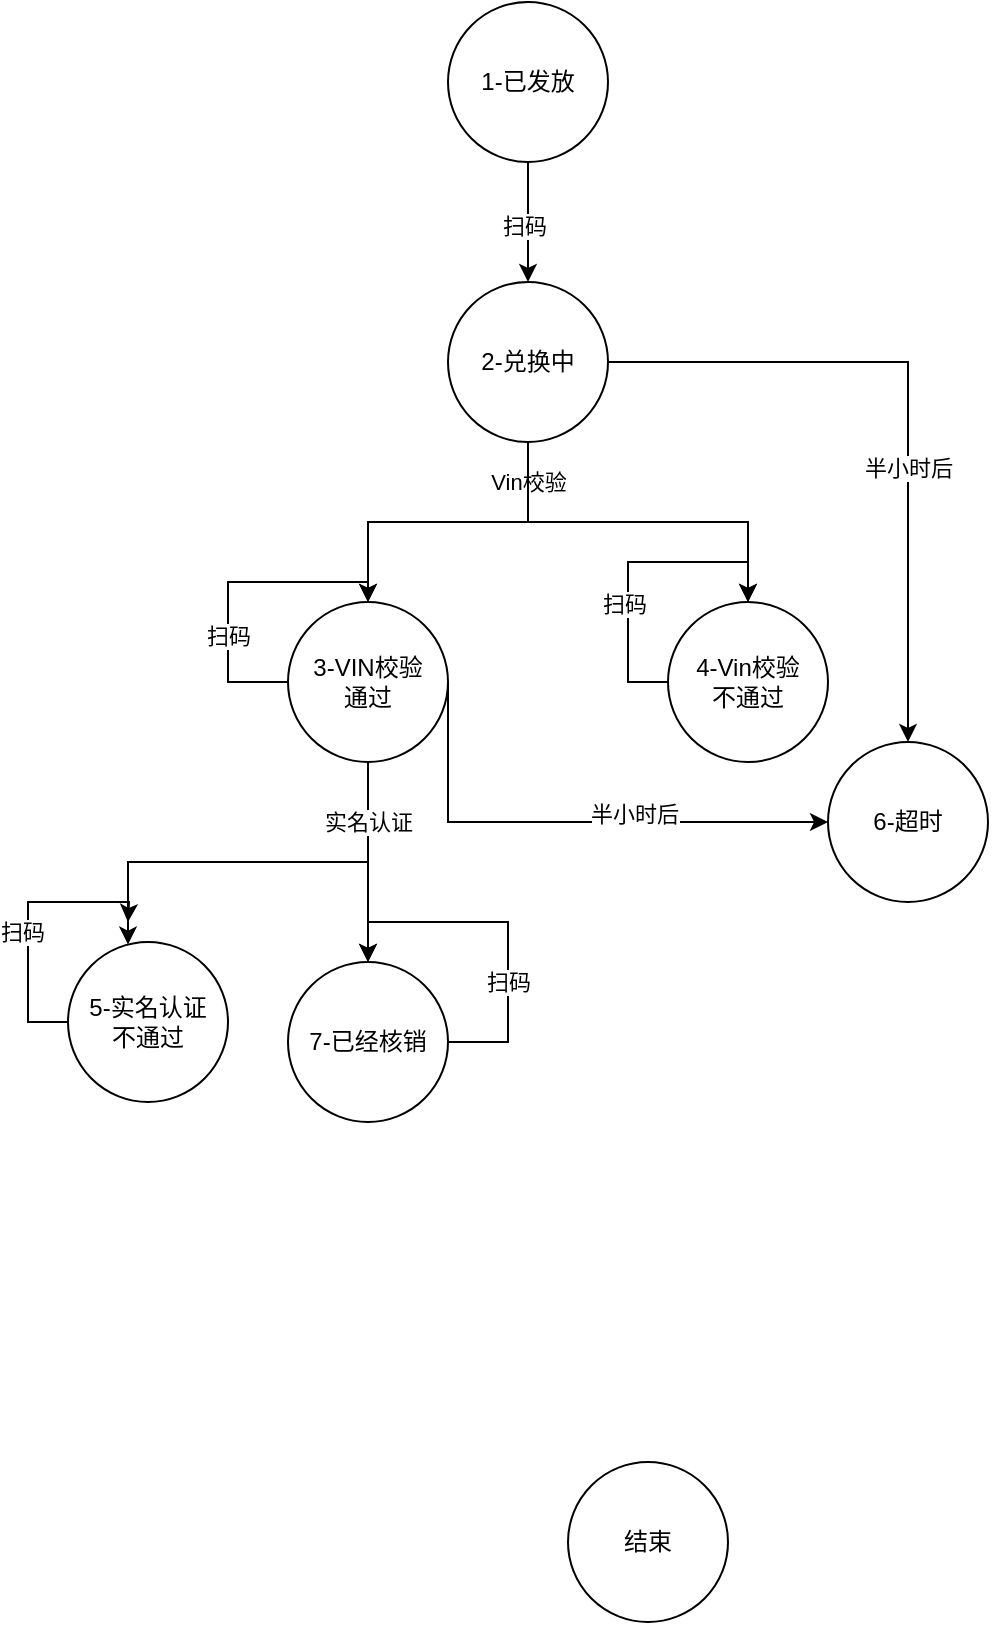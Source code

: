 <mxfile version="20.8.3" type="github">
  <diagram id="C5RBs43oDa-KdzZeNtuy" name="Page-1">
    <mxGraphModel dx="954" dy="479" grid="1" gridSize="10" guides="1" tooltips="1" connect="1" arrows="1" fold="1" page="1" pageScale="1" pageWidth="827" pageHeight="1169" math="0" shadow="0">
      <root>
        <mxCell id="WIyWlLk6GJQsqaUBKTNV-0" />
        <mxCell id="WIyWlLk6GJQsqaUBKTNV-1" parent="WIyWlLk6GJQsqaUBKTNV-0" />
        <mxCell id="26Wq_NfY63DLI9W3hV-0-4" value="Vin校验" style="edgeStyle=orthogonalEdgeStyle;rounded=0;orthogonalLoop=1;jettySize=auto;html=1;entryX=0.5;entryY=0;entryDx=0;entryDy=0;" edge="1" parent="WIyWlLk6GJQsqaUBKTNV-1" target="26Wq_NfY63DLI9W3hV-0-3">
          <mxGeometry x="-0.789" relative="1" as="geometry">
            <mxPoint x="320" y="230" as="sourcePoint" />
            <Array as="points">
              <mxPoint x="320" y="270" />
              <mxPoint x="430" y="270" />
            </Array>
            <mxPoint as="offset" />
          </mxGeometry>
        </mxCell>
        <mxCell id="26Wq_NfY63DLI9W3hV-0-5" style="edgeStyle=orthogonalEdgeStyle;rounded=0;orthogonalLoop=1;jettySize=auto;html=1;" edge="1" parent="WIyWlLk6GJQsqaUBKTNV-1" source="26Wq_NfY63DLI9W3hV-0-1" target="26Wq_NfY63DLI9W3hV-0-2">
          <mxGeometry relative="1" as="geometry" />
        </mxCell>
        <mxCell id="26Wq_NfY63DLI9W3hV-0-20" style="edgeStyle=orthogonalEdgeStyle;rounded=0;orthogonalLoop=1;jettySize=auto;html=1;entryX=0.5;entryY=0;entryDx=0;entryDy=0;" edge="1" parent="WIyWlLk6GJQsqaUBKTNV-1" source="26Wq_NfY63DLI9W3hV-0-1" target="26Wq_NfY63DLI9W3hV-0-7">
          <mxGeometry relative="1" as="geometry" />
        </mxCell>
        <mxCell id="26Wq_NfY63DLI9W3hV-0-21" value="半小时后" style="edgeLabel;html=1;align=center;verticalAlign=middle;resizable=0;points=[];" vertex="1" connectable="0" parent="26Wq_NfY63DLI9W3hV-0-20">
          <mxGeometry x="0.195" relative="1" as="geometry">
            <mxPoint as="offset" />
          </mxGeometry>
        </mxCell>
        <mxCell id="26Wq_NfY63DLI9W3hV-0-1" value="2-兑换中" style="ellipse;whiteSpace=wrap;html=1;aspect=fixed;" vertex="1" parent="WIyWlLk6GJQsqaUBKTNV-1">
          <mxGeometry x="280" y="150" width="80" height="80" as="geometry" />
        </mxCell>
        <mxCell id="26Wq_NfY63DLI9W3hV-0-9" style="edgeStyle=orthogonalEdgeStyle;rounded=0;orthogonalLoop=1;jettySize=auto;html=1;exitX=0.5;exitY=1;exitDx=0;exitDy=0;" edge="1" parent="WIyWlLk6GJQsqaUBKTNV-1" source="26Wq_NfY63DLI9W3hV-0-2" target="26Wq_NfY63DLI9W3hV-0-6">
          <mxGeometry relative="1" as="geometry">
            <mxPoint x="200" y="450" as="sourcePoint" />
            <Array as="points">
              <mxPoint x="240" y="440" />
              <mxPoint x="120" y="440" />
            </Array>
          </mxGeometry>
        </mxCell>
        <mxCell id="26Wq_NfY63DLI9W3hV-0-11" style="edgeStyle=orthogonalEdgeStyle;rounded=0;orthogonalLoop=1;jettySize=auto;html=1;" edge="1" parent="WIyWlLk6GJQsqaUBKTNV-1" source="26Wq_NfY63DLI9W3hV-0-2" target="26Wq_NfY63DLI9W3hV-0-8">
          <mxGeometry relative="1" as="geometry" />
        </mxCell>
        <mxCell id="26Wq_NfY63DLI9W3hV-0-22" value="实名认证" style="edgeLabel;html=1;align=center;verticalAlign=middle;resizable=0;points=[];" vertex="1" connectable="0" parent="26Wq_NfY63DLI9W3hV-0-11">
          <mxGeometry x="-0.677" relative="1" as="geometry">
            <mxPoint y="14" as="offset" />
          </mxGeometry>
        </mxCell>
        <mxCell id="26Wq_NfY63DLI9W3hV-0-17" style="edgeStyle=orthogonalEdgeStyle;rounded=0;orthogonalLoop=1;jettySize=auto;html=1;exitX=1;exitY=0.5;exitDx=0;exitDy=0;entryX=0;entryY=0.5;entryDx=0;entryDy=0;" edge="1" parent="WIyWlLk6GJQsqaUBKTNV-1" source="26Wq_NfY63DLI9W3hV-0-2" target="26Wq_NfY63DLI9W3hV-0-7">
          <mxGeometry relative="1" as="geometry">
            <Array as="points">
              <mxPoint x="280" y="420" />
            </Array>
          </mxGeometry>
        </mxCell>
        <mxCell id="26Wq_NfY63DLI9W3hV-0-27" value="半小时后" style="edgeLabel;html=1;align=center;verticalAlign=middle;resizable=0;points=[];" vertex="1" connectable="0" parent="26Wq_NfY63DLI9W3hV-0-17">
          <mxGeometry x="0.253" y="4" relative="1" as="geometry">
            <mxPoint as="offset" />
          </mxGeometry>
        </mxCell>
        <mxCell id="26Wq_NfY63DLI9W3hV-0-2" value="3-VIN校验&lt;br&gt;通过" style="ellipse;whiteSpace=wrap;html=1;aspect=fixed;" vertex="1" parent="WIyWlLk6GJQsqaUBKTNV-1">
          <mxGeometry x="200" y="310" width="80" height="80" as="geometry" />
        </mxCell>
        <mxCell id="26Wq_NfY63DLI9W3hV-0-28" style="edgeStyle=orthogonalEdgeStyle;rounded=0;orthogonalLoop=1;jettySize=auto;html=1;entryX=0.5;entryY=0;entryDx=0;entryDy=0;exitX=0;exitY=0.5;exitDx=0;exitDy=0;" edge="1" parent="WIyWlLk6GJQsqaUBKTNV-1" source="26Wq_NfY63DLI9W3hV-0-3" target="26Wq_NfY63DLI9W3hV-0-3">
          <mxGeometry relative="1" as="geometry">
            <mxPoint x="350" y="400" as="targetPoint" />
            <Array as="points">
              <mxPoint x="370" y="350" />
              <mxPoint x="370" y="290" />
              <mxPoint x="430" y="290" />
            </Array>
          </mxGeometry>
        </mxCell>
        <mxCell id="26Wq_NfY63DLI9W3hV-0-29" value="扫码" style="edgeLabel;html=1;align=center;verticalAlign=middle;resizable=0;points=[];" vertex="1" connectable="0" parent="26Wq_NfY63DLI9W3hV-0-28">
          <mxGeometry x="-0.263" y="2" relative="1" as="geometry">
            <mxPoint as="offset" />
          </mxGeometry>
        </mxCell>
        <mxCell id="26Wq_NfY63DLI9W3hV-0-3" value="4-Vin校验&lt;br&gt;不通过" style="ellipse;whiteSpace=wrap;html=1;aspect=fixed;" vertex="1" parent="WIyWlLk6GJQsqaUBKTNV-1">
          <mxGeometry x="390" y="310" width="80" height="80" as="geometry" />
        </mxCell>
        <mxCell id="26Wq_NfY63DLI9W3hV-0-32" style="edgeStyle=orthogonalEdgeStyle;rounded=0;orthogonalLoop=1;jettySize=auto;html=1;exitX=0;exitY=0.5;exitDx=0;exitDy=0;" edge="1" parent="WIyWlLk6GJQsqaUBKTNV-1" source="26Wq_NfY63DLI9W3hV-0-6">
          <mxGeometry relative="1" as="geometry">
            <mxPoint x="120" y="470" as="targetPoint" />
          </mxGeometry>
        </mxCell>
        <mxCell id="26Wq_NfY63DLI9W3hV-0-33" value="扫码" style="edgeLabel;html=1;align=center;verticalAlign=middle;resizable=0;points=[];" vertex="1" connectable="0" parent="26Wq_NfY63DLI9W3hV-0-32">
          <mxGeometry x="-0.071" y="3" relative="1" as="geometry">
            <mxPoint as="offset" />
          </mxGeometry>
        </mxCell>
        <mxCell id="26Wq_NfY63DLI9W3hV-0-6" value="5-实名认证&lt;br&gt;不通过" style="ellipse;whiteSpace=wrap;html=1;aspect=fixed;" vertex="1" parent="WIyWlLk6GJQsqaUBKTNV-1">
          <mxGeometry x="90" y="480" width="80" height="80" as="geometry" />
        </mxCell>
        <mxCell id="26Wq_NfY63DLI9W3hV-0-7" value="6-超时" style="ellipse;whiteSpace=wrap;html=1;aspect=fixed;" vertex="1" parent="WIyWlLk6GJQsqaUBKTNV-1">
          <mxGeometry x="470" y="380" width="80" height="80" as="geometry" />
        </mxCell>
        <mxCell id="26Wq_NfY63DLI9W3hV-0-8" value="7-已经核销" style="ellipse;whiteSpace=wrap;html=1;aspect=fixed;" vertex="1" parent="WIyWlLk6GJQsqaUBKTNV-1">
          <mxGeometry x="200" y="490" width="80" height="80" as="geometry" />
        </mxCell>
        <mxCell id="26Wq_NfY63DLI9W3hV-0-13" value="结束" style="ellipse;whiteSpace=wrap;html=1;aspect=fixed;" vertex="1" parent="WIyWlLk6GJQsqaUBKTNV-1">
          <mxGeometry x="340" y="740" width="80" height="80" as="geometry" />
        </mxCell>
        <mxCell id="26Wq_NfY63DLI9W3hV-0-25" style="edgeStyle=orthogonalEdgeStyle;rounded=0;orthogonalLoop=1;jettySize=auto;html=1;entryX=0.5;entryY=0;entryDx=0;entryDy=0;" edge="1" parent="WIyWlLk6GJQsqaUBKTNV-1" source="26Wq_NfY63DLI9W3hV-0-24" target="26Wq_NfY63DLI9W3hV-0-1">
          <mxGeometry relative="1" as="geometry" />
        </mxCell>
        <mxCell id="26Wq_NfY63DLI9W3hV-0-26" value="扫码" style="edgeLabel;html=1;align=center;verticalAlign=middle;resizable=0;points=[];" vertex="1" connectable="0" parent="26Wq_NfY63DLI9W3hV-0-25">
          <mxGeometry x="0.067" y="-2" relative="1" as="geometry">
            <mxPoint as="offset" />
          </mxGeometry>
        </mxCell>
        <mxCell id="26Wq_NfY63DLI9W3hV-0-24" value="1-已发放" style="ellipse;whiteSpace=wrap;html=1;aspect=fixed;" vertex="1" parent="WIyWlLk6GJQsqaUBKTNV-1">
          <mxGeometry x="280" y="10" width="80" height="80" as="geometry" />
        </mxCell>
        <mxCell id="26Wq_NfY63DLI9W3hV-0-30" value="扫码" style="edgeStyle=orthogonalEdgeStyle;rounded=0;orthogonalLoop=1;jettySize=auto;html=1;entryX=0.5;entryY=0;entryDx=0;entryDy=0;exitX=0;exitY=0.5;exitDx=0;exitDy=0;" edge="1" parent="WIyWlLk6GJQsqaUBKTNV-1" source="26Wq_NfY63DLI9W3hV-0-2" target="26Wq_NfY63DLI9W3hV-0-2">
          <mxGeometry x="-0.333" relative="1" as="geometry">
            <Array as="points">
              <mxPoint x="170" y="350" />
              <mxPoint x="170" y="300" />
              <mxPoint x="240" y="300" />
            </Array>
            <mxPoint as="offset" />
          </mxGeometry>
        </mxCell>
        <mxCell id="26Wq_NfY63DLI9W3hV-0-37" value="扫码" style="edgeStyle=orthogonalEdgeStyle;rounded=0;orthogonalLoop=1;jettySize=auto;html=1;entryX=0.5;entryY=0;entryDx=0;entryDy=0;" edge="1" parent="WIyWlLk6GJQsqaUBKTNV-1" source="26Wq_NfY63DLI9W3hV-0-8" target="26Wq_NfY63DLI9W3hV-0-8">
          <mxGeometry x="-0.333" relative="1" as="geometry">
            <Array as="points">
              <mxPoint x="310" y="530" />
              <mxPoint x="310" y="470" />
              <mxPoint x="240" y="470" />
            </Array>
            <mxPoint as="offset" />
          </mxGeometry>
        </mxCell>
      </root>
    </mxGraphModel>
  </diagram>
</mxfile>
